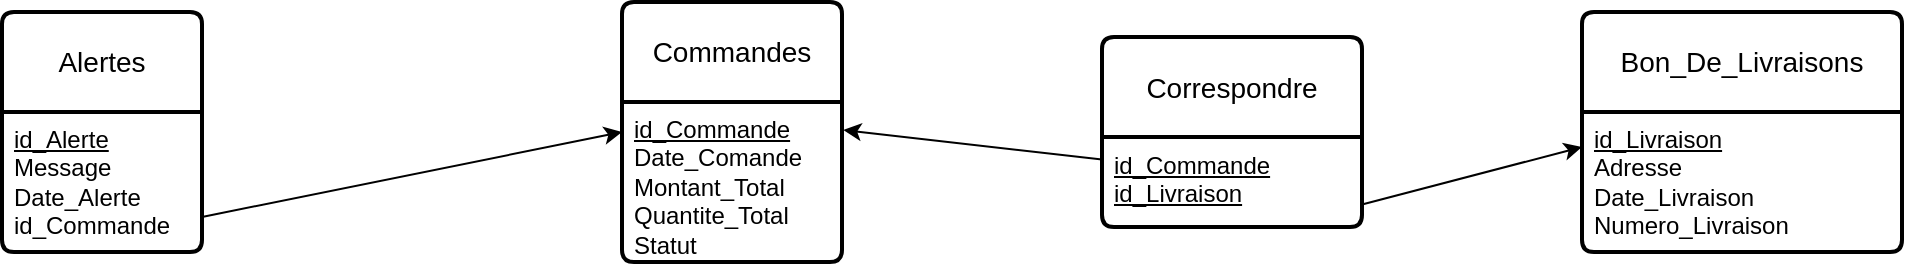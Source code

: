 <mxfile version="23.1.1" type="device">
  <diagram name="Page-1" id="ZniEbIkIn9xIBWASga4A">
    <mxGraphModel dx="2074" dy="1098" grid="1" gridSize="10" guides="1" tooltips="1" connect="1" arrows="1" fold="1" page="1" pageScale="1" pageWidth="1654" pageHeight="1169" math="0" shadow="0">
      <root>
        <mxCell id="0" />
        <mxCell id="1" parent="0" />
        <mxCell id="bAazGmeSM8O_xBSLyYiB-1" value="Commandes" style="swimlane;childLayout=stackLayout;horizontal=1;startSize=50;horizontalStack=0;rounded=1;fontSize=14;fontStyle=0;strokeWidth=2;resizeParent=0;resizeLast=1;shadow=0;dashed=0;align=center;arcSize=4;whiteSpace=wrap;html=1;" vertex="1" parent="1">
          <mxGeometry x="680" y="360" width="110" height="130" as="geometry" />
        </mxCell>
        <mxCell id="bAazGmeSM8O_xBSLyYiB-2" value="&lt;u&gt;id_Commande&lt;/u&gt;&lt;br&gt;Date_Comande&lt;br&gt;Montant_Total&lt;br&gt;Quantite_Total&lt;br&gt;Statut" style="align=left;strokeColor=none;fillColor=none;spacingLeft=4;fontSize=12;verticalAlign=top;resizable=0;rotatable=0;part=1;html=1;" vertex="1" parent="bAazGmeSM8O_xBSLyYiB-1">
          <mxGeometry y="50" width="110" height="80" as="geometry" />
        </mxCell>
        <mxCell id="bAazGmeSM8O_xBSLyYiB-6" value="Alertes" style="swimlane;childLayout=stackLayout;horizontal=1;startSize=50;horizontalStack=0;rounded=1;fontSize=14;fontStyle=0;strokeWidth=2;resizeParent=0;resizeLast=1;shadow=0;dashed=0;align=center;arcSize=4;whiteSpace=wrap;html=1;" vertex="1" parent="1">
          <mxGeometry x="370" y="365" width="100" height="120" as="geometry" />
        </mxCell>
        <mxCell id="bAazGmeSM8O_xBSLyYiB-7" value="&lt;u&gt;id_Alerte&lt;br&gt;&lt;/u&gt;Message&lt;br&gt;Date_Alerte&lt;br&gt;id_Commande" style="align=left;strokeColor=none;fillColor=none;spacingLeft=4;fontSize=12;verticalAlign=top;resizable=0;rotatable=0;part=1;html=1;" vertex="1" parent="bAazGmeSM8O_xBSLyYiB-6">
          <mxGeometry y="50" width="100" height="70" as="geometry" />
        </mxCell>
        <mxCell id="bAazGmeSM8O_xBSLyYiB-9" value="" style="endArrow=classic;html=1;rounded=0;exitX=1;exitY=0.75;exitDx=0;exitDy=0;entryX=0;entryY=0.5;entryDx=0;entryDy=0;" edge="1" parent="1" source="bAazGmeSM8O_xBSLyYiB-7" target="bAazGmeSM8O_xBSLyYiB-1">
          <mxGeometry width="50" height="50" relative="1" as="geometry">
            <mxPoint x="800" y="590" as="sourcePoint" />
            <mxPoint x="850" y="540" as="targetPoint" />
          </mxGeometry>
        </mxCell>
        <mxCell id="bAazGmeSM8O_xBSLyYiB-10" value="Correspondre" style="swimlane;childLayout=stackLayout;horizontal=1;startSize=50;horizontalStack=0;rounded=1;fontSize=14;fontStyle=0;strokeWidth=2;resizeParent=0;resizeLast=1;shadow=0;dashed=0;align=center;arcSize=4;whiteSpace=wrap;html=1;" vertex="1" parent="1">
          <mxGeometry x="920" y="377.5" width="130" height="95" as="geometry" />
        </mxCell>
        <mxCell id="bAazGmeSM8O_xBSLyYiB-11" value="&lt;u&gt;id_Commande&lt;br&gt;id_Livraison&lt;/u&gt;" style="align=left;strokeColor=none;fillColor=none;spacingLeft=4;fontSize=12;verticalAlign=top;resizable=0;rotatable=0;part=1;html=1;" vertex="1" parent="bAazGmeSM8O_xBSLyYiB-10">
          <mxGeometry y="50" width="130" height="45" as="geometry" />
        </mxCell>
        <mxCell id="bAazGmeSM8O_xBSLyYiB-12" value="" style="endArrow=classic;html=1;rounded=0;exitX=0;exitY=0.25;exitDx=0;exitDy=0;entryX=1.006;entryY=0.175;entryDx=0;entryDy=0;entryPerimeter=0;" edge="1" parent="1" source="bAazGmeSM8O_xBSLyYiB-11" target="bAazGmeSM8O_xBSLyYiB-2">
          <mxGeometry width="50" height="50" relative="1" as="geometry">
            <mxPoint x="800" y="590" as="sourcePoint" />
            <mxPoint x="790" y="420" as="targetPoint" />
          </mxGeometry>
        </mxCell>
        <mxCell id="bAazGmeSM8O_xBSLyYiB-13" value="Bon_De_Livraisons" style="swimlane;childLayout=stackLayout;horizontal=1;startSize=50;horizontalStack=0;rounded=1;fontSize=14;fontStyle=0;strokeWidth=2;resizeParent=0;resizeLast=1;shadow=0;dashed=0;align=center;arcSize=4;whiteSpace=wrap;html=1;" vertex="1" parent="1">
          <mxGeometry x="1160" y="365" width="160" height="120" as="geometry" />
        </mxCell>
        <mxCell id="bAazGmeSM8O_xBSLyYiB-14" value="&lt;u&gt;id_Livraison&lt;br&gt;&lt;/u&gt;Adresse&lt;br&gt;Date_Livraison&lt;br&gt;Numero_Livraison" style="align=left;strokeColor=none;fillColor=none;spacingLeft=4;fontSize=12;verticalAlign=top;resizable=0;rotatable=0;part=1;html=1;" vertex="1" parent="bAazGmeSM8O_xBSLyYiB-13">
          <mxGeometry y="50" width="160" height="70" as="geometry" />
        </mxCell>
        <mxCell id="bAazGmeSM8O_xBSLyYiB-15" value="" style="endArrow=classic;html=1;rounded=0;exitX=1;exitY=0.75;exitDx=0;exitDy=0;entryX=0;entryY=0.25;entryDx=0;entryDy=0;" edge="1" parent="1" source="bAazGmeSM8O_xBSLyYiB-11" target="bAazGmeSM8O_xBSLyYiB-14">
          <mxGeometry width="50" height="50" relative="1" as="geometry">
            <mxPoint x="800" y="590" as="sourcePoint" />
            <mxPoint x="850" y="540" as="targetPoint" />
          </mxGeometry>
        </mxCell>
      </root>
    </mxGraphModel>
  </diagram>
</mxfile>
